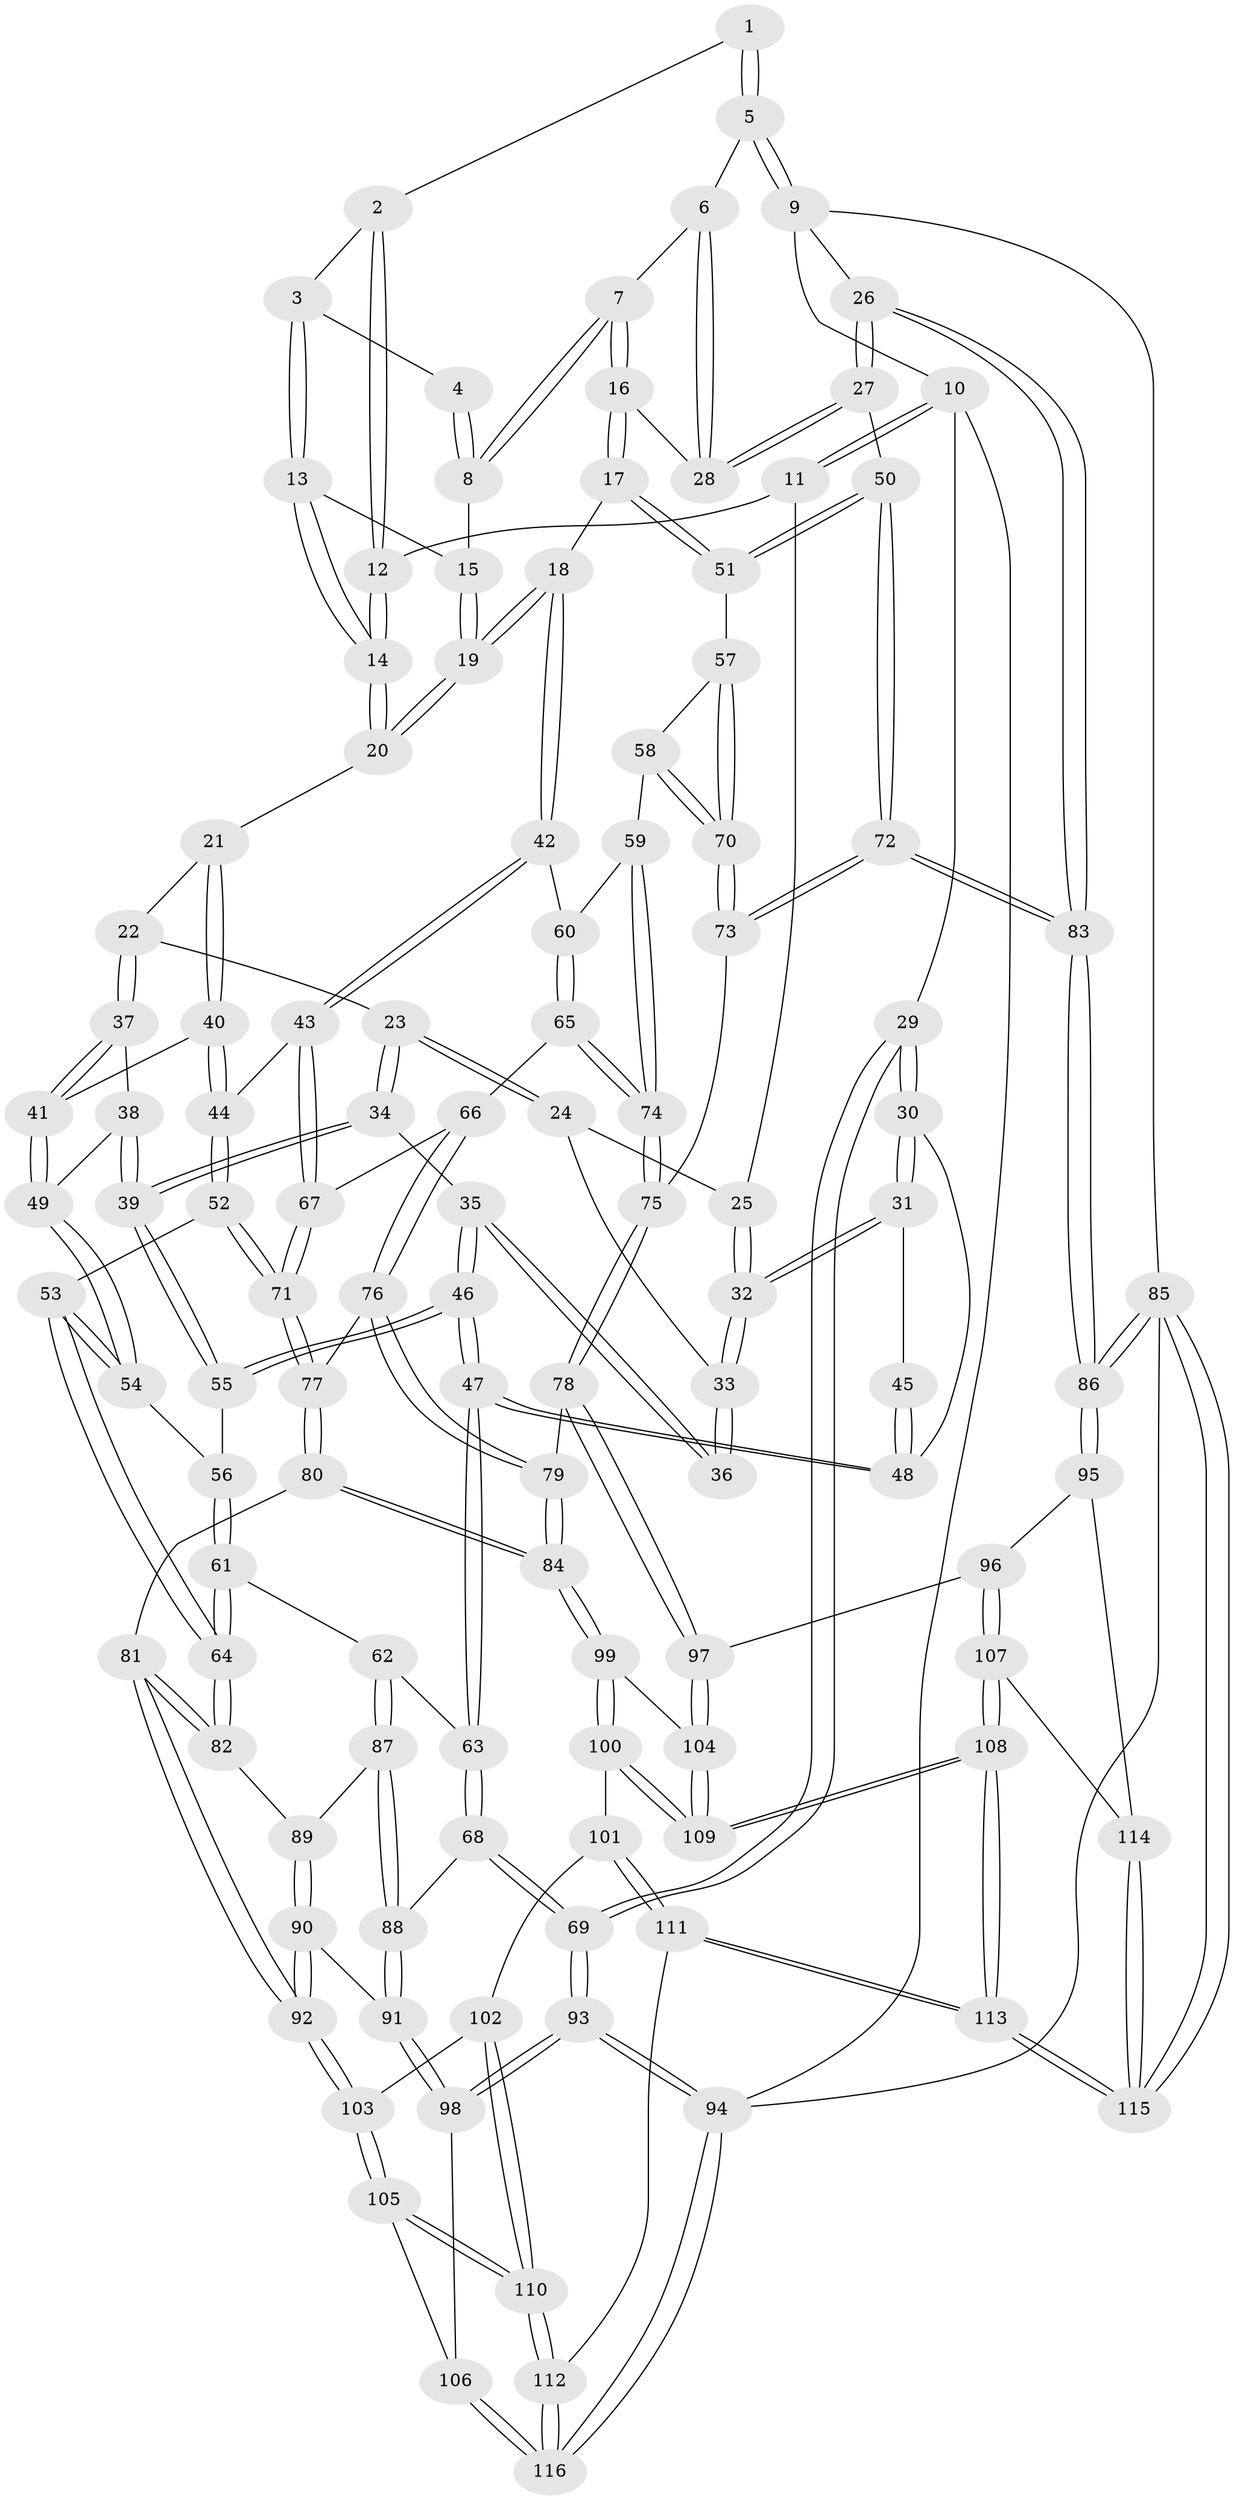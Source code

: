 // Generated by graph-tools (version 1.1) at 2025/11/02/27/25 16:11:52]
// undirected, 116 vertices, 287 edges
graph export_dot {
graph [start="1"]
  node [color=gray90,style=filled];
  1 [pos="+0.6496115181164964+0"];
  2 [pos="+0.35984884825676655+0"];
  3 [pos="+0.5415555236607253+0.07717833098479769"];
  4 [pos="+0.6452051231514573+0"];
  5 [pos="+1+0"];
  6 [pos="+0.9124123894147032+0"];
  7 [pos="+0.7446936460538003+0.17418037541163017"];
  8 [pos="+0.6541687799253416+0.047485919740443215"];
  9 [pos="+1+0"];
  10 [pos="+0+0"];
  11 [pos="+0.1989886371590602+0"];
  12 [pos="+0.2350574960332811+0"];
  13 [pos="+0.5436264938273779+0.08796572973632417"];
  14 [pos="+0.4436319679200841+0.17583424553246219"];
  15 [pos="+0.5813553322212879+0.09307780408084503"];
  16 [pos="+0.7379294190954755+0.23311225440115332"];
  17 [pos="+0.7176574581363461+0.2600495157780311"];
  18 [pos="+0.6879807459547459+0.2756419893695759"];
  19 [pos="+0.6312435990952967+0.24591886145181668"];
  20 [pos="+0.44641703565766494+0.19941572677778682"];
  21 [pos="+0.4354893664289059+0.21475124791794864"];
  22 [pos="+0.2586400661924678+0.24308197771562354"];
  23 [pos="+0.25145675034407794+0.24097084226867657"];
  24 [pos="+0.21024257643813915+0.20736066134247755"];
  25 [pos="+0.1649925480948828+0.1274924572101182"];
  26 [pos="+1+0.2559205847795601"];
  27 [pos="+1+0.2593567727411686"];
  28 [pos="+0.8760798251645869+0.23059033555455383"];
  29 [pos="+0+0.32449492927105617"];
  30 [pos="+0+0.2948912654621514"];
  31 [pos="+0+0.2874837599088085"];
  32 [pos="+0+0.2743957515736856"];
  33 [pos="+0.15952857132704745+0.29221877323655826"];
  34 [pos="+0.21981261509062122+0.36503281615269256"];
  35 [pos="+0.16000079503938014+0.33079609797894144"];
  36 [pos="+0.15143937907759072+0.3191412150241224"];
  37 [pos="+0.30405496905781665+0.3218091069270002"];
  38 [pos="+0.2490294080729495+0.36567866645111974"];
  39 [pos="+0.2216735435402971+0.37313114390655816"];
  40 [pos="+0.42878114387458727+0.31459734763925457"];
  41 [pos="+0.33154753799842895+0.35132601195800095"];
  42 [pos="+0.6841635290109094+0.2846626384279668"];
  43 [pos="+0.6027607259312158+0.37321064789765424"];
  44 [pos="+0.476465257485555+0.40741518152549144"];
  45 [pos="+0.13261682958240784+0.3266928393915568"];
  46 [pos="+0.1392078346476775+0.433482261305269"];
  47 [pos="+0.13419069622914911+0.4377802990720096"];
  48 [pos="+0.10641597551969392+0.40343493969130884"];
  49 [pos="+0.3255691141847216+0.36893983362357546"];
  50 [pos="+0.9119630061691049+0.4217040621228623"];
  51 [pos="+0.8801823452081676+0.414110836383236"];
  52 [pos="+0.4711152813639325+0.41981283853633444"];
  53 [pos="+0.35571710241123+0.4815694473259935"];
  54 [pos="+0.32273508822441677+0.40544459927017723"];
  55 [pos="+0.2197578299338081+0.3859210555853131"];
  56 [pos="+0.23675981506444596+0.40244153305364827"];
  57 [pos="+0.8474137291538067+0.43578251458972256"];
  58 [pos="+0.7874309060514405+0.4645160683470663"];
  59 [pos="+0.77192227656975+0.4686000641670684"];
  60 [pos="+0.7165350363148464+0.4009202108634361"];
  61 [pos="+0.2644429391120043+0.5156646179195102"];
  62 [pos="+0.13900692047746635+0.5307220650048075"];
  63 [pos="+0.1258318652198828+0.5239486497309858"];
  64 [pos="+0.3283751489646845+0.5315435690036489"];
  65 [pos="+0.6840425483074875+0.49956805151723177"];
  66 [pos="+0.6404365646397089+0.505235689759271"];
  67 [pos="+0.6216321879305632+0.48151868502434436"];
  68 [pos="+0.029963612699287746+0.5496432442933514"];
  69 [pos="+0+0.5290258047700795"];
  70 [pos="+0.8202043781160846+0.519955560059255"];
  71 [pos="+0.5118321998661929+0.5140193804557629"];
  72 [pos="+0.9117908801152712+0.6270897323471276"];
  73 [pos="+0.8294271788618882+0.6290944116750775"];
  74 [pos="+0.7430253324891157+0.5260243481128051"];
  75 [pos="+0.7839271046860429+0.6362417798379522"];
  76 [pos="+0.6283619294667854+0.5531151816067795"];
  77 [pos="+0.511148242447175+0.5451356150864247"];
  78 [pos="+0.725874083322195+0.6808153757250367"];
  79 [pos="+0.6534759860119755+0.6620265419786662"];
  80 [pos="+0.46289581063869306+0.6612135773243293"];
  81 [pos="+0.4043422032547891+0.6549059725419492"];
  82 [pos="+0.3464312171276152+0.5809057550142447"];
  83 [pos="+1+0.8076690024488188"];
  84 [pos="+0.51281017459221+0.6980778370009728"];
  85 [pos="+1+1"];
  86 [pos="+1+0.8621886409697223"];
  87 [pos="+0.17894282080968485+0.6375479430619185"];
  88 [pos="+0.0929269029659796+0.7086317057773269"];
  89 [pos="+0.2013116951517536+0.6530215837908177"];
  90 [pos="+0.23708145204038394+0.7427689754789608"];
  91 [pos="+0.08740877394594355+0.7331827438656237"];
  92 [pos="+0.28490809050129984+0.7889382022655643"];
  93 [pos="+0+0.8340962154641537"];
  94 [pos="+0+1"];
  95 [pos="+0.851305645064445+0.861147639028598"];
  96 [pos="+0.7407761869605488+0.8170107326951241"];
  97 [pos="+0.7393767183290829+0.8158897684596648"];
  98 [pos="+0.03252422970239037+0.8006777510272715"];
  99 [pos="+0.5219367391797015+0.7983502996130961"];
  100 [pos="+0.47817519050574014+0.8637222275440714"];
  101 [pos="+0.40188069300336043+0.8781136002476827"];
  102 [pos="+0.3733304380910855+0.8689477198238378"];
  103 [pos="+0.2834457921769696+0.8066737332403761"];
  104 [pos="+0.6464547590192208+0.860458024222311"];
  105 [pos="+0.2122011611388336+0.8784824770484521"];
  106 [pos="+0.16560526081220772+0.8868866352611305"];
  107 [pos="+0.7346152150727266+0.9493732619729768"];
  108 [pos="+0.5927806165925217+1"];
  109 [pos="+0.5868570344921474+1"];
  110 [pos="+0.29737789605463877+1"];
  111 [pos="+0.40973946139854756+1"];
  112 [pos="+0.34424803256704706+1"];
  113 [pos="+0.5908855526549983+1"];
  114 [pos="+0.8035353735370127+0.9541582394052579"];
  115 [pos="+0.8174277732051799+1"];
  116 [pos="+0+1"];
  1 -- 2;
  1 -- 5;
  1 -- 5;
  2 -- 3;
  2 -- 12;
  2 -- 12;
  3 -- 4;
  3 -- 13;
  3 -- 13;
  4 -- 8;
  4 -- 8;
  5 -- 6;
  5 -- 9;
  5 -- 9;
  6 -- 7;
  6 -- 28;
  6 -- 28;
  7 -- 8;
  7 -- 8;
  7 -- 16;
  7 -- 16;
  8 -- 15;
  9 -- 10;
  9 -- 26;
  9 -- 85;
  10 -- 11;
  10 -- 11;
  10 -- 29;
  10 -- 94;
  11 -- 12;
  11 -- 25;
  12 -- 14;
  12 -- 14;
  13 -- 14;
  13 -- 14;
  13 -- 15;
  14 -- 20;
  14 -- 20;
  15 -- 19;
  15 -- 19;
  16 -- 17;
  16 -- 17;
  16 -- 28;
  17 -- 18;
  17 -- 51;
  17 -- 51;
  18 -- 19;
  18 -- 19;
  18 -- 42;
  18 -- 42;
  19 -- 20;
  19 -- 20;
  20 -- 21;
  21 -- 22;
  21 -- 40;
  21 -- 40;
  22 -- 23;
  22 -- 37;
  22 -- 37;
  23 -- 24;
  23 -- 24;
  23 -- 34;
  23 -- 34;
  24 -- 25;
  24 -- 33;
  25 -- 32;
  25 -- 32;
  26 -- 27;
  26 -- 27;
  26 -- 83;
  26 -- 83;
  27 -- 28;
  27 -- 28;
  27 -- 50;
  29 -- 30;
  29 -- 30;
  29 -- 69;
  29 -- 69;
  30 -- 31;
  30 -- 31;
  30 -- 48;
  31 -- 32;
  31 -- 32;
  31 -- 45;
  32 -- 33;
  32 -- 33;
  33 -- 36;
  33 -- 36;
  34 -- 35;
  34 -- 39;
  34 -- 39;
  35 -- 36;
  35 -- 36;
  35 -- 46;
  35 -- 46;
  37 -- 38;
  37 -- 41;
  37 -- 41;
  38 -- 39;
  38 -- 39;
  38 -- 49;
  39 -- 55;
  39 -- 55;
  40 -- 41;
  40 -- 44;
  40 -- 44;
  41 -- 49;
  41 -- 49;
  42 -- 43;
  42 -- 43;
  42 -- 60;
  43 -- 44;
  43 -- 67;
  43 -- 67;
  44 -- 52;
  44 -- 52;
  45 -- 48;
  45 -- 48;
  46 -- 47;
  46 -- 47;
  46 -- 55;
  46 -- 55;
  47 -- 48;
  47 -- 48;
  47 -- 63;
  47 -- 63;
  49 -- 54;
  49 -- 54;
  50 -- 51;
  50 -- 51;
  50 -- 72;
  50 -- 72;
  51 -- 57;
  52 -- 53;
  52 -- 71;
  52 -- 71;
  53 -- 54;
  53 -- 54;
  53 -- 64;
  53 -- 64;
  54 -- 56;
  55 -- 56;
  56 -- 61;
  56 -- 61;
  57 -- 58;
  57 -- 70;
  57 -- 70;
  58 -- 59;
  58 -- 70;
  58 -- 70;
  59 -- 60;
  59 -- 74;
  59 -- 74;
  60 -- 65;
  60 -- 65;
  61 -- 62;
  61 -- 64;
  61 -- 64;
  62 -- 63;
  62 -- 87;
  62 -- 87;
  63 -- 68;
  63 -- 68;
  64 -- 82;
  64 -- 82;
  65 -- 66;
  65 -- 74;
  65 -- 74;
  66 -- 67;
  66 -- 76;
  66 -- 76;
  67 -- 71;
  67 -- 71;
  68 -- 69;
  68 -- 69;
  68 -- 88;
  69 -- 93;
  69 -- 93;
  70 -- 73;
  70 -- 73;
  71 -- 77;
  71 -- 77;
  72 -- 73;
  72 -- 73;
  72 -- 83;
  72 -- 83;
  73 -- 75;
  74 -- 75;
  74 -- 75;
  75 -- 78;
  75 -- 78;
  76 -- 77;
  76 -- 79;
  76 -- 79;
  77 -- 80;
  77 -- 80;
  78 -- 79;
  78 -- 97;
  78 -- 97;
  79 -- 84;
  79 -- 84;
  80 -- 81;
  80 -- 84;
  80 -- 84;
  81 -- 82;
  81 -- 82;
  81 -- 92;
  81 -- 92;
  82 -- 89;
  83 -- 86;
  83 -- 86;
  84 -- 99;
  84 -- 99;
  85 -- 86;
  85 -- 86;
  85 -- 115;
  85 -- 115;
  85 -- 94;
  86 -- 95;
  86 -- 95;
  87 -- 88;
  87 -- 88;
  87 -- 89;
  88 -- 91;
  88 -- 91;
  89 -- 90;
  89 -- 90;
  90 -- 91;
  90 -- 92;
  90 -- 92;
  91 -- 98;
  91 -- 98;
  92 -- 103;
  92 -- 103;
  93 -- 94;
  93 -- 94;
  93 -- 98;
  93 -- 98;
  94 -- 116;
  94 -- 116;
  95 -- 96;
  95 -- 114;
  96 -- 97;
  96 -- 107;
  96 -- 107;
  97 -- 104;
  97 -- 104;
  98 -- 106;
  99 -- 100;
  99 -- 100;
  99 -- 104;
  100 -- 101;
  100 -- 109;
  100 -- 109;
  101 -- 102;
  101 -- 111;
  101 -- 111;
  102 -- 103;
  102 -- 110;
  102 -- 110;
  103 -- 105;
  103 -- 105;
  104 -- 109;
  104 -- 109;
  105 -- 106;
  105 -- 110;
  105 -- 110;
  106 -- 116;
  106 -- 116;
  107 -- 108;
  107 -- 108;
  107 -- 114;
  108 -- 109;
  108 -- 109;
  108 -- 113;
  108 -- 113;
  110 -- 112;
  110 -- 112;
  111 -- 112;
  111 -- 113;
  111 -- 113;
  112 -- 116;
  112 -- 116;
  113 -- 115;
  113 -- 115;
  114 -- 115;
  114 -- 115;
}
